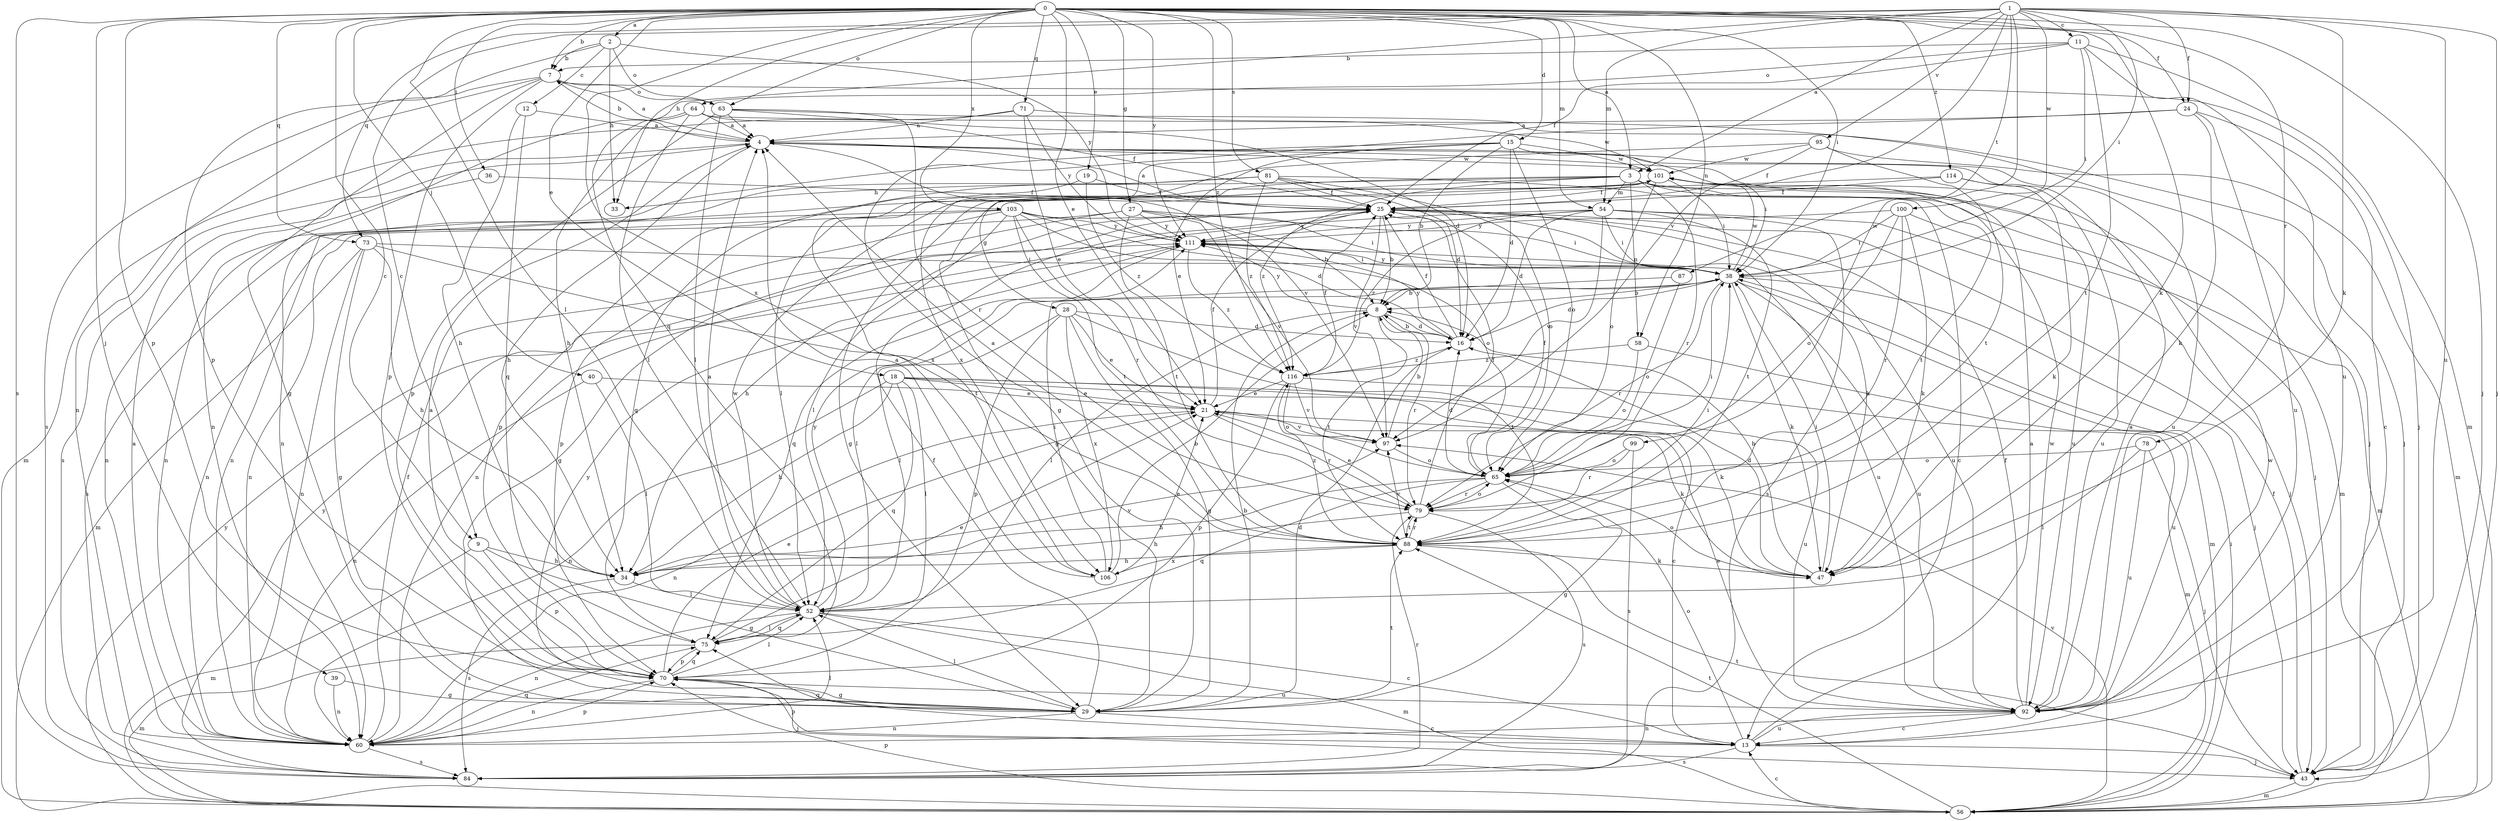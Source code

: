 strict digraph  {
0;
1;
2;
3;
4;
7;
8;
9;
11;
12;
13;
15;
16;
18;
19;
21;
24;
25;
27;
28;
29;
33;
34;
36;
38;
39;
40;
43;
47;
52;
54;
56;
58;
60;
63;
64;
65;
70;
71;
73;
75;
78;
79;
81;
84;
87;
88;
92;
95;
97;
99;
100;
101;
103;
106;
111;
114;
116;
0 -> 2  [label=a];
0 -> 3  [label=a];
0 -> 7  [label=b];
0 -> 9  [label=c];
0 -> 15  [label=d];
0 -> 18  [label=e];
0 -> 19  [label=e];
0 -> 21  [label=e];
0 -> 24  [label=f];
0 -> 27  [label=g];
0 -> 33  [label=h];
0 -> 36  [label=i];
0 -> 38  [label=i];
0 -> 39  [label=j];
0 -> 40  [label=j];
0 -> 43  [label=j];
0 -> 47  [label=k];
0 -> 52  [label=l];
0 -> 54  [label=m];
0 -> 58  [label=n];
0 -> 63  [label=o];
0 -> 70  [label=p];
0 -> 71  [label=q];
0 -> 73  [label=q];
0 -> 78  [label=r];
0 -> 81  [label=s];
0 -> 84  [label=s];
0 -> 103  [label=x];
0 -> 106  [label=x];
0 -> 111  [label=y];
0 -> 114  [label=z];
0 -> 116  [label=z];
1 -> 3  [label=a];
1 -> 9  [label=c];
1 -> 11  [label=c];
1 -> 24  [label=f];
1 -> 38  [label=i];
1 -> 43  [label=j];
1 -> 47  [label=k];
1 -> 54  [label=m];
1 -> 73  [label=q];
1 -> 75  [label=q];
1 -> 87  [label=t];
1 -> 92  [label=u];
1 -> 95  [label=v];
1 -> 97  [label=v];
1 -> 99  [label=w];
1 -> 100  [label=w];
2 -> 7  [label=b];
2 -> 12  [label=c];
2 -> 33  [label=h];
2 -> 63  [label=o];
2 -> 70  [label=p];
2 -> 111  [label=y];
3 -> 28  [label=g];
3 -> 33  [label=h];
3 -> 43  [label=j];
3 -> 52  [label=l];
3 -> 54  [label=m];
3 -> 56  [label=m];
3 -> 58  [label=n];
3 -> 79  [label=r];
3 -> 88  [label=t];
3 -> 116  [label=z];
4 -> 7  [label=b];
4 -> 34  [label=h];
4 -> 84  [label=s];
4 -> 92  [label=u];
4 -> 97  [label=v];
4 -> 101  [label=w];
7 -> 4  [label=a];
7 -> 29  [label=g];
7 -> 43  [label=j];
7 -> 60  [label=n];
7 -> 63  [label=o];
7 -> 70  [label=p];
7 -> 84  [label=s];
8 -> 16  [label=d];
8 -> 52  [label=l];
8 -> 79  [label=r];
8 -> 88  [label=t];
8 -> 111  [label=y];
9 -> 29  [label=g];
9 -> 34  [label=h];
9 -> 56  [label=m];
9 -> 70  [label=p];
11 -> 7  [label=b];
11 -> 25  [label=f];
11 -> 38  [label=i];
11 -> 56  [label=m];
11 -> 64  [label=o];
11 -> 88  [label=t];
11 -> 92  [label=u];
12 -> 4  [label=a];
12 -> 34  [label=h];
12 -> 75  [label=q];
13 -> 4  [label=a];
13 -> 43  [label=j];
13 -> 65  [label=o];
13 -> 70  [label=p];
13 -> 75  [label=q];
13 -> 84  [label=s];
13 -> 92  [label=u];
13 -> 101  [label=w];
15 -> 8  [label=b];
15 -> 16  [label=d];
15 -> 21  [label=e];
15 -> 38  [label=i];
15 -> 60  [label=n];
15 -> 65  [label=o];
15 -> 101  [label=w];
15 -> 106  [label=x];
16 -> 8  [label=b];
16 -> 25  [label=f];
16 -> 111  [label=y];
16 -> 116  [label=z];
18 -> 13  [label=c];
18 -> 21  [label=e];
18 -> 34  [label=h];
18 -> 47  [label=k];
18 -> 52  [label=l];
18 -> 60  [label=n];
18 -> 75  [label=q];
18 -> 92  [label=u];
19 -> 25  [label=f];
19 -> 75  [label=q];
19 -> 116  [label=z];
21 -> 25  [label=f];
21 -> 47  [label=k];
21 -> 60  [label=n];
21 -> 79  [label=r];
21 -> 97  [label=v];
24 -> 4  [label=a];
24 -> 13  [label=c];
24 -> 29  [label=g];
24 -> 47  [label=k];
24 -> 92  [label=u];
25 -> 4  [label=a];
25 -> 8  [label=b];
25 -> 34  [label=h];
25 -> 47  [label=k];
25 -> 92  [label=u];
25 -> 97  [label=v];
25 -> 111  [label=y];
27 -> 8  [label=b];
27 -> 29  [label=g];
27 -> 38  [label=i];
27 -> 60  [label=n];
27 -> 88  [label=t];
27 -> 97  [label=v];
27 -> 111  [label=y];
28 -> 16  [label=d];
28 -> 21  [label=e];
28 -> 29  [label=g];
28 -> 52  [label=l];
28 -> 70  [label=p];
28 -> 88  [label=t];
28 -> 106  [label=x];
29 -> 8  [label=b];
29 -> 13  [label=c];
29 -> 16  [label=d];
29 -> 25  [label=f];
29 -> 52  [label=l];
29 -> 60  [label=n];
29 -> 88  [label=t];
29 -> 111  [label=y];
34 -> 52  [label=l];
34 -> 84  [label=s];
34 -> 97  [label=v];
36 -> 25  [label=f];
36 -> 60  [label=n];
38 -> 8  [label=b];
38 -> 16  [label=d];
38 -> 43  [label=j];
38 -> 47  [label=k];
38 -> 52  [label=l];
38 -> 56  [label=m];
38 -> 79  [label=r];
38 -> 92  [label=u];
38 -> 101  [label=w];
38 -> 111  [label=y];
39 -> 29  [label=g];
39 -> 60  [label=n];
40 -> 21  [label=e];
40 -> 52  [label=l];
40 -> 60  [label=n];
43 -> 25  [label=f];
43 -> 56  [label=m];
43 -> 88  [label=t];
47 -> 8  [label=b];
47 -> 16  [label=d];
47 -> 38  [label=i];
47 -> 65  [label=o];
52 -> 4  [label=a];
52 -> 13  [label=c];
52 -> 56  [label=m];
52 -> 60  [label=n];
52 -> 75  [label=q];
52 -> 101  [label=w];
52 -> 111  [label=y];
54 -> 16  [label=d];
54 -> 38  [label=i];
54 -> 43  [label=j];
54 -> 60  [label=n];
54 -> 84  [label=s];
54 -> 88  [label=t];
54 -> 97  [label=v];
54 -> 111  [label=y];
54 -> 116  [label=z];
56 -> 13  [label=c];
56 -> 38  [label=i];
56 -> 70  [label=p];
56 -> 88  [label=t];
56 -> 97  [label=v];
56 -> 111  [label=y];
58 -> 65  [label=o];
58 -> 92  [label=u];
58 -> 116  [label=z];
60 -> 4  [label=a];
60 -> 25  [label=f];
60 -> 52  [label=l];
60 -> 70  [label=p];
60 -> 75  [label=q];
60 -> 84  [label=s];
63 -> 4  [label=a];
63 -> 16  [label=d];
63 -> 43  [label=j];
63 -> 52  [label=l];
63 -> 70  [label=p];
63 -> 79  [label=r];
64 -> 4  [label=a];
64 -> 25  [label=f];
64 -> 34  [label=h];
64 -> 43  [label=j];
64 -> 52  [label=l];
64 -> 60  [label=n];
65 -> 16  [label=d];
65 -> 25  [label=f];
65 -> 29  [label=g];
65 -> 34  [label=h];
65 -> 38  [label=i];
65 -> 75  [label=q];
65 -> 79  [label=r];
70 -> 4  [label=a];
70 -> 21  [label=e];
70 -> 29  [label=g];
70 -> 43  [label=j];
70 -> 52  [label=l];
70 -> 60  [label=n];
70 -> 75  [label=q];
70 -> 92  [label=u];
71 -> 4  [label=a];
71 -> 21  [label=e];
71 -> 56  [label=m];
71 -> 101  [label=w];
71 -> 111  [label=y];
73 -> 29  [label=g];
73 -> 34  [label=h];
73 -> 38  [label=i];
73 -> 56  [label=m];
73 -> 60  [label=n];
73 -> 88  [label=t];
75 -> 21  [label=e];
75 -> 52  [label=l];
75 -> 56  [label=m];
75 -> 70  [label=p];
78 -> 43  [label=j];
78 -> 52  [label=l];
78 -> 65  [label=o];
78 -> 92  [label=u];
79 -> 21  [label=e];
79 -> 25  [label=f];
79 -> 34  [label=h];
79 -> 65  [label=o];
79 -> 84  [label=s];
79 -> 88  [label=t];
81 -> 13  [label=c];
81 -> 16  [label=d];
81 -> 25  [label=f];
81 -> 60  [label=n];
81 -> 65  [label=o];
81 -> 70  [label=p];
81 -> 116  [label=z];
84 -> 79  [label=r];
84 -> 111  [label=y];
87 -> 8  [label=b];
87 -> 65  [label=o];
88 -> 4  [label=a];
88 -> 34  [label=h];
88 -> 38  [label=i];
88 -> 47  [label=k];
88 -> 79  [label=r];
88 -> 97  [label=v];
88 -> 106  [label=x];
88 -> 116  [label=z];
92 -> 4  [label=a];
92 -> 13  [label=c];
92 -> 21  [label=e];
92 -> 25  [label=f];
92 -> 60  [label=n];
92 -> 101  [label=w];
95 -> 25  [label=f];
95 -> 56  [label=m];
95 -> 88  [label=t];
95 -> 101  [label=w];
95 -> 106  [label=x];
97 -> 8  [label=b];
97 -> 65  [label=o];
99 -> 65  [label=o];
99 -> 79  [label=r];
99 -> 84  [label=s];
100 -> 38  [label=i];
100 -> 47  [label=k];
100 -> 56  [label=m];
100 -> 65  [label=o];
100 -> 79  [label=r];
100 -> 111  [label=y];
101 -> 25  [label=f];
101 -> 29  [label=g];
101 -> 38  [label=i];
101 -> 60  [label=n];
101 -> 65  [label=o];
101 -> 92  [label=u];
103 -> 16  [label=d];
103 -> 38  [label=i];
103 -> 52  [label=l];
103 -> 60  [label=n];
103 -> 65  [label=o];
103 -> 70  [label=p];
103 -> 79  [label=r];
103 -> 84  [label=s];
103 -> 88  [label=t];
103 -> 111  [label=y];
106 -> 4  [label=a];
106 -> 8  [label=b];
106 -> 21  [label=e];
106 -> 38  [label=i];
111 -> 38  [label=i];
111 -> 75  [label=q];
111 -> 92  [label=u];
111 -> 116  [label=z];
114 -> 25  [label=f];
114 -> 29  [label=g];
114 -> 47  [label=k];
114 -> 92  [label=u];
116 -> 21  [label=e];
116 -> 25  [label=f];
116 -> 56  [label=m];
116 -> 65  [label=o];
116 -> 70  [label=p];
116 -> 97  [label=v];
}
